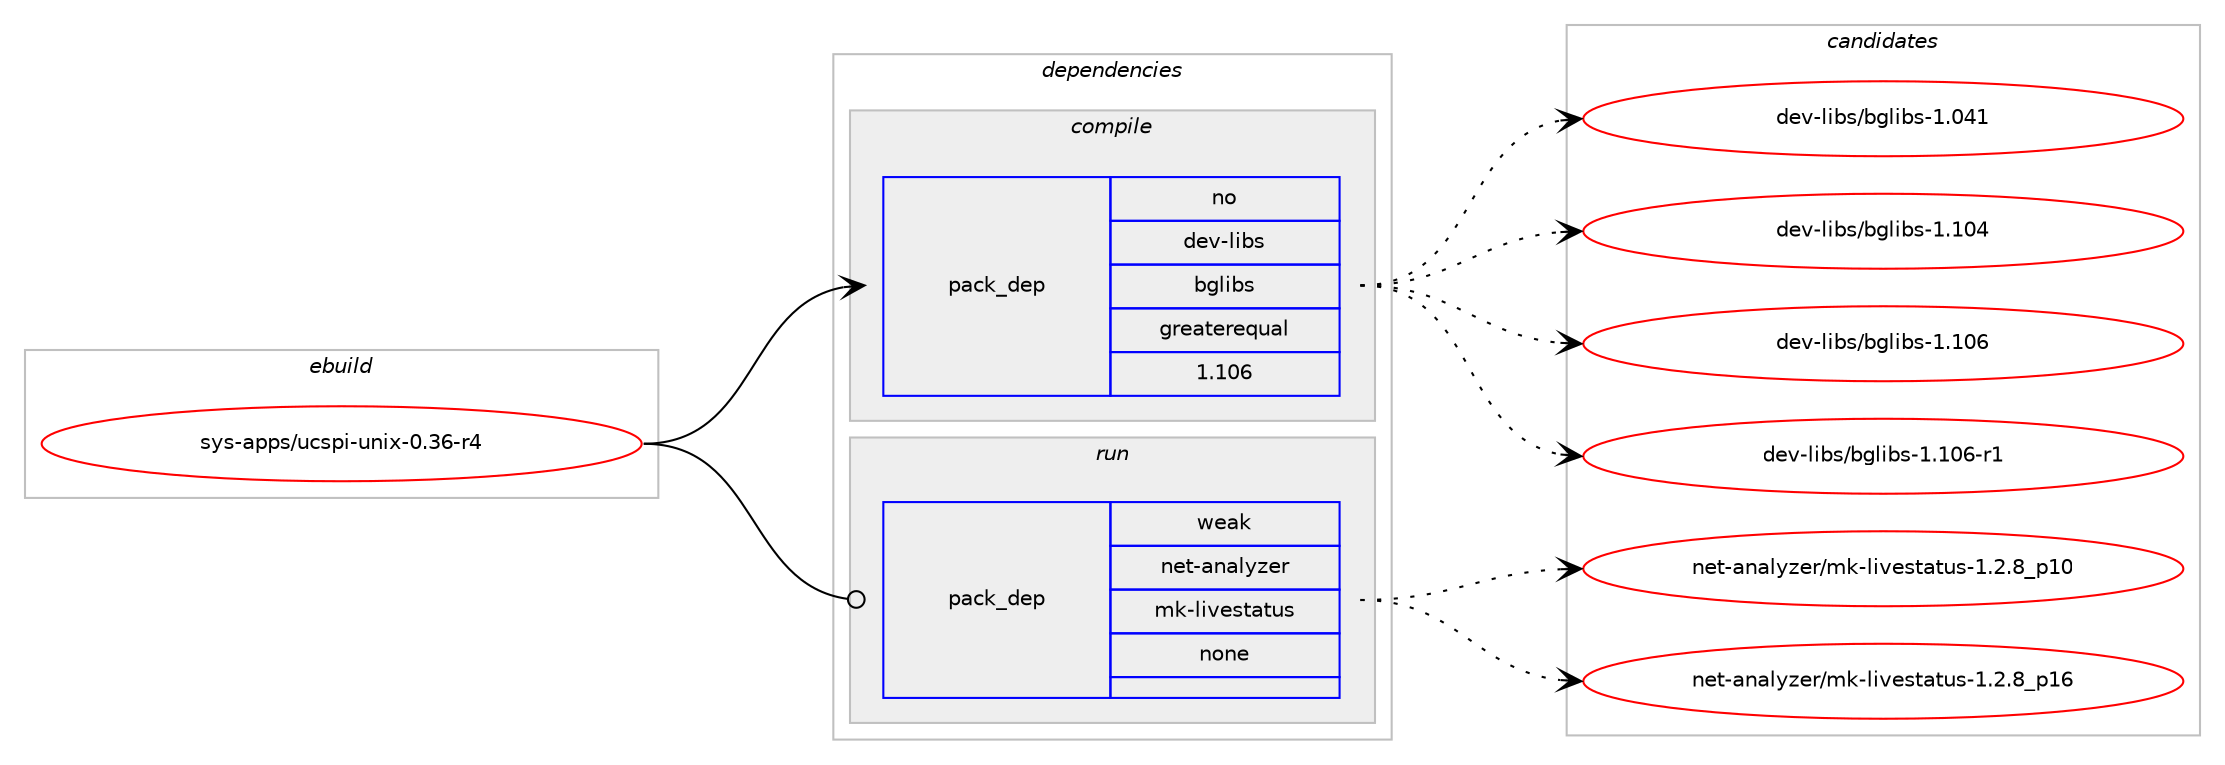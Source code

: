 digraph prolog {

# *************
# Graph options
# *************

newrank=true;
concentrate=true;
compound=true;
graph [rankdir=LR,fontname=Helvetica,fontsize=10,ranksep=1.5];#, ranksep=2.5, nodesep=0.2];
edge  [arrowhead=vee];
node  [fontname=Helvetica,fontsize=10];

# **********
# The ebuild
# **********

subgraph cluster_leftcol {
color=gray;
rank=same;
label=<<i>ebuild</i>>;
id [label="sys-apps/ucspi-unix-0.36-r4", color=red, width=4, href="../sys-apps/ucspi-unix-0.36-r4.svg"];
}

# ****************
# The dependencies
# ****************

subgraph cluster_midcol {
color=gray;
label=<<i>dependencies</i>>;
subgraph cluster_compile {
fillcolor="#eeeeee";
style=filled;
label=<<i>compile</i>>;
subgraph pack351124 {
dependency473470 [label=<<TABLE BORDER="0" CELLBORDER="1" CELLSPACING="0" CELLPADDING="4" WIDTH="220"><TR><TD ROWSPAN="6" CELLPADDING="30">pack_dep</TD></TR><TR><TD WIDTH="110">no</TD></TR><TR><TD>dev-libs</TD></TR><TR><TD>bglibs</TD></TR><TR><TD>greaterequal</TD></TR><TR><TD>1.106</TD></TR></TABLE>>, shape=none, color=blue];
}
id:e -> dependency473470:w [weight=20,style="solid",arrowhead="vee"];
}
subgraph cluster_compileandrun {
fillcolor="#eeeeee";
style=filled;
label=<<i>compile and run</i>>;
}
subgraph cluster_run {
fillcolor="#eeeeee";
style=filled;
label=<<i>run</i>>;
subgraph pack351125 {
dependency473471 [label=<<TABLE BORDER="0" CELLBORDER="1" CELLSPACING="0" CELLPADDING="4" WIDTH="220"><TR><TD ROWSPAN="6" CELLPADDING="30">pack_dep</TD></TR><TR><TD WIDTH="110">weak</TD></TR><TR><TD>net-analyzer</TD></TR><TR><TD>mk-livestatus</TD></TR><TR><TD>none</TD></TR><TR><TD></TD></TR></TABLE>>, shape=none, color=blue];
}
id:e -> dependency473471:w [weight=20,style="solid",arrowhead="odot"];
}
}

# **************
# The candidates
# **************

subgraph cluster_choices {
rank=same;
color=gray;
label=<<i>candidates</i>>;

subgraph choice351124 {
color=black;
nodesep=1;
choice1001011184510810598115479810310810598115454946485249 [label="dev-libs/bglibs-1.041", color=red, width=4,href="../dev-libs/bglibs-1.041.svg"];
choice1001011184510810598115479810310810598115454946494852 [label="dev-libs/bglibs-1.104", color=red, width=4,href="../dev-libs/bglibs-1.104.svg"];
choice1001011184510810598115479810310810598115454946494854 [label="dev-libs/bglibs-1.106", color=red, width=4,href="../dev-libs/bglibs-1.106.svg"];
choice10010111845108105981154798103108105981154549464948544511449 [label="dev-libs/bglibs-1.106-r1", color=red, width=4,href="../dev-libs/bglibs-1.106-r1.svg"];
dependency473470:e -> choice1001011184510810598115479810310810598115454946485249:w [style=dotted,weight="100"];
dependency473470:e -> choice1001011184510810598115479810310810598115454946494852:w [style=dotted,weight="100"];
dependency473470:e -> choice1001011184510810598115479810310810598115454946494854:w [style=dotted,weight="100"];
dependency473470:e -> choice10010111845108105981154798103108105981154549464948544511449:w [style=dotted,weight="100"];
}
subgraph choice351125 {
color=black;
nodesep=1;
choice110101116459711097108121122101114471091074510810511810111511697116117115454946504656951124948 [label="net-analyzer/mk-livestatus-1.2.8_p10", color=red, width=4,href="../net-analyzer/mk-livestatus-1.2.8_p10.svg"];
choice110101116459711097108121122101114471091074510810511810111511697116117115454946504656951124954 [label="net-analyzer/mk-livestatus-1.2.8_p16", color=red, width=4,href="../net-analyzer/mk-livestatus-1.2.8_p16.svg"];
dependency473471:e -> choice110101116459711097108121122101114471091074510810511810111511697116117115454946504656951124948:w [style=dotted,weight="100"];
dependency473471:e -> choice110101116459711097108121122101114471091074510810511810111511697116117115454946504656951124954:w [style=dotted,weight="100"];
}
}

}
